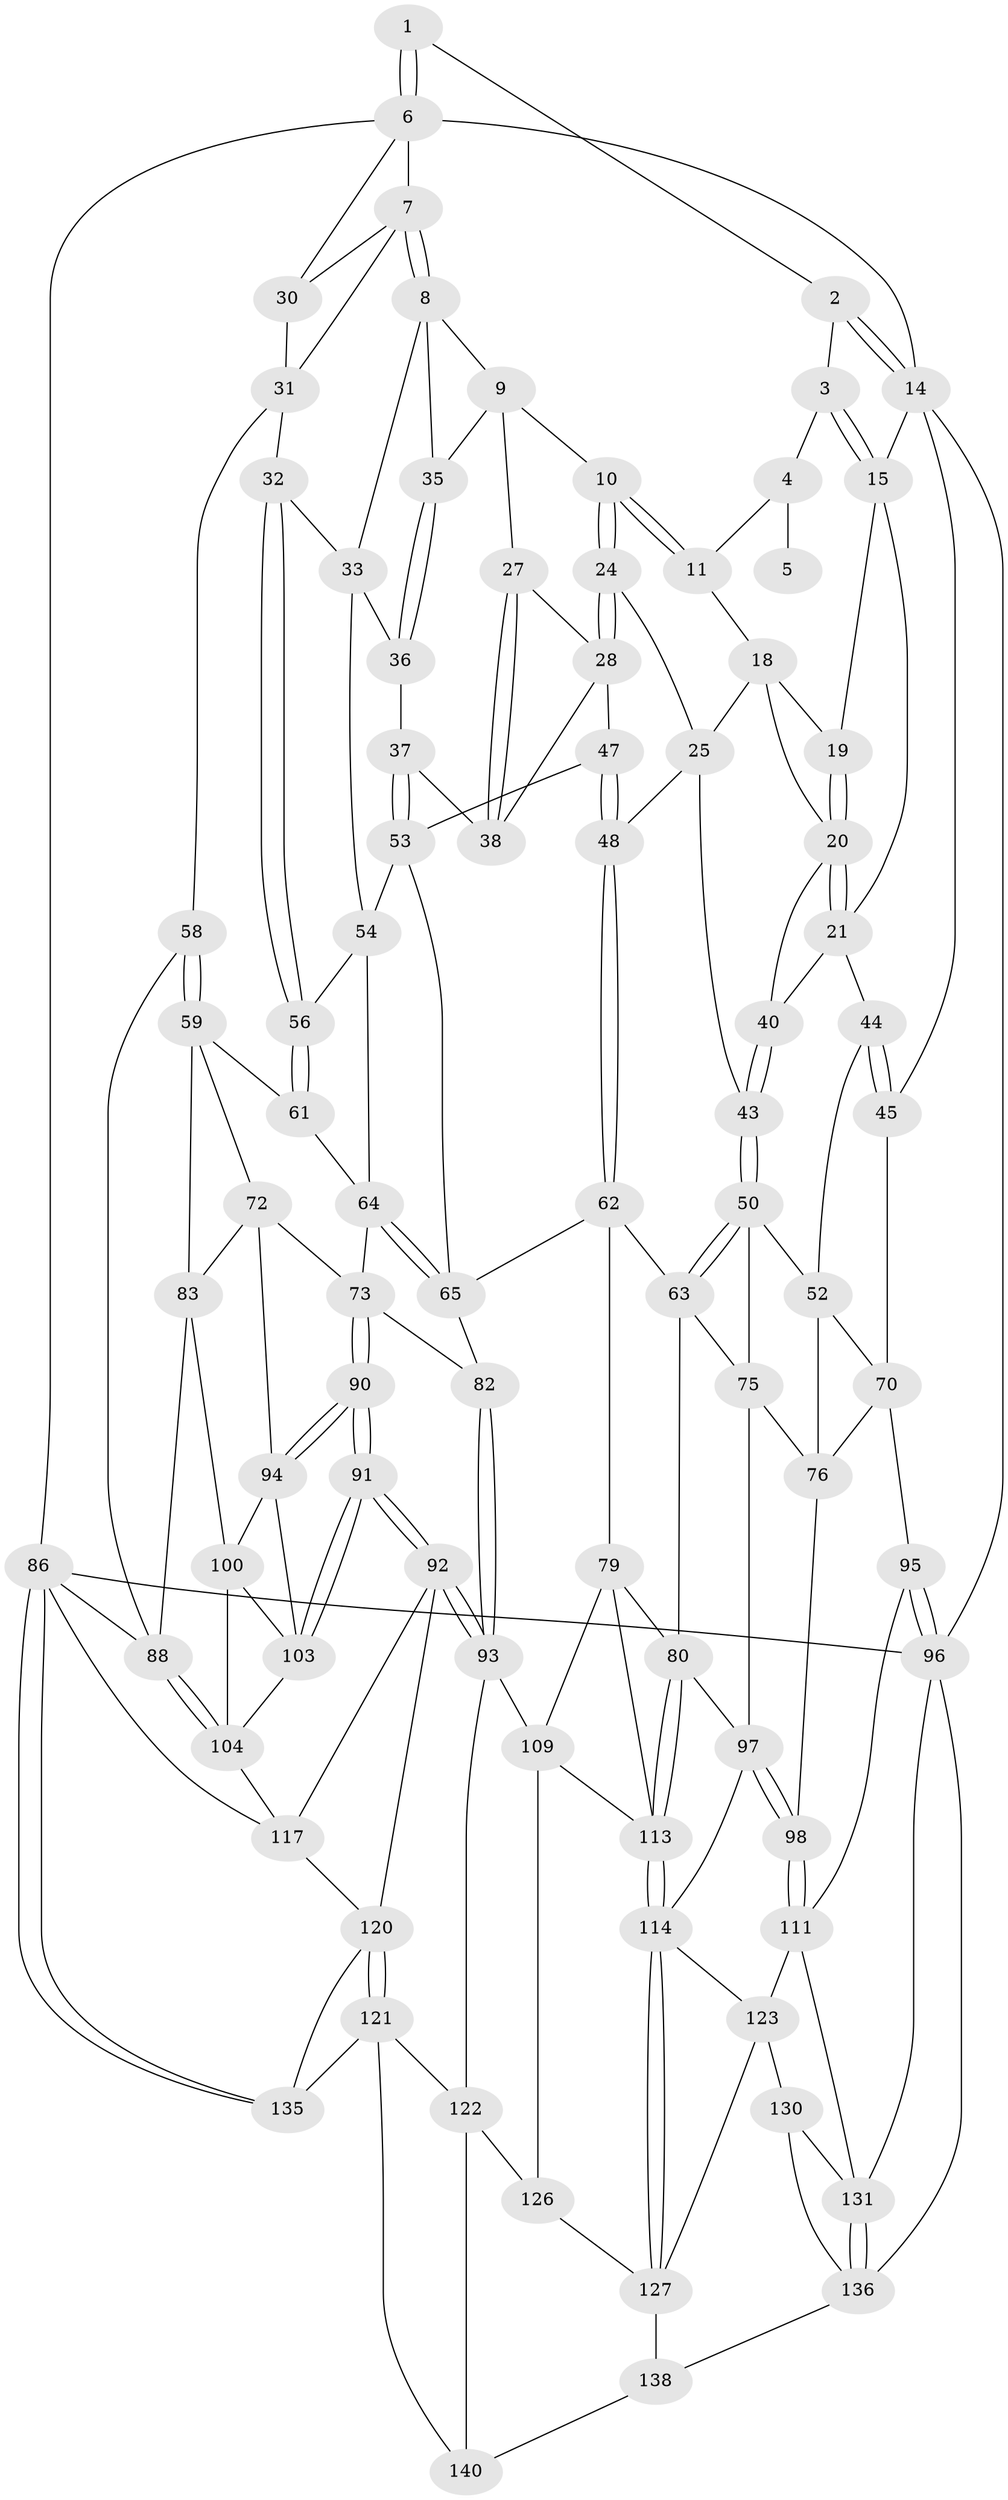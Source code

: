 // Generated by graph-tools (version 1.1) at 2025/24/03/03/25 07:24:35]
// undirected, 87 vertices, 196 edges
graph export_dot {
graph [start="1"]
  node [color=gray90,style=filled];
  1 [pos="+0.587549506365968+0"];
  2 [pos="+0.11223759432088505+0"];
  3 [pos="+0.19870307248960492+0"];
  4 [pos="+0.3406448208863029+0.032517192685295765",super="+12"];
  5 [pos="+0.49238492886026747+0"];
  6 [pos="+0.7588090634290398+0",super="+13"];
  7 [pos="+0.7622659977167894+0",super="+29"];
  8 [pos="+0.7518828819839664+0.004195705576182586",super="+34"];
  9 [pos="+0.5125073290953478+0.15161500704043074",super="+26"];
  10 [pos="+0.4649488863943851+0.1320033021735767"];
  11 [pos="+0.44843746932978357+0.1089199193602283"];
  14 [pos="+0+0",super="+17"];
  15 [pos="+0.19877341663509152+0",super="+16"];
  18 [pos="+0.36522348398768295+0.1414422921704222",super="+22"];
  19 [pos="+0.21567410103256507+0.021715774162163984"];
  20 [pos="+0.2278312136407445+0.11594044634032896",super="+23"];
  21 [pos="+0.14215254650357403+0.26947007558233493",super="+41"];
  24 [pos="+0.4048734906423243+0.2763894203714713"];
  25 [pos="+0.3329058491271395+0.26157067584574856",super="+42"];
  27 [pos="+0.5479211180059667+0.25741635979595817"];
  28 [pos="+0.4555856726366323+0.3165698932544054",super="+46"];
  30 [pos="+1+0.26300922415188016"];
  31 [pos="+0.968797666094451+0.28892933751106575",super="+49"];
  32 [pos="+0.8333905357796014+0.3004853183849015"];
  33 [pos="+0.8248229320124583+0.29639409189952826",super="+39"];
  35 [pos="+0.6328504864317404+0.24643248877403906"];
  36 [pos="+0.63901534971945+0.3523385591989158"];
  37 [pos="+0.5931744302169335+0.3837673585568143"];
  38 [pos="+0.5871788595437464+0.381141889947291"];
  40 [pos="+0.20745357634332684+0.3205921264817584"];
  43 [pos="+0.27981617731250275+0.4209884566665066"];
  44 [pos="+0.0938380347417826+0.4455248648150608"];
  45 [pos="+0+0.40844289329466127"];
  47 [pos="+0.4376492439863597+0.45009689941132486"];
  48 [pos="+0.4212626689154875+0.4753548174497064"];
  50 [pos="+0.2118698907388204+0.5202557740201648",super="+51"];
  52 [pos="+0.1273145375962034+0.4952462174845599",super="+69"];
  53 [pos="+0.5966470446998768+0.44971052492319724",super="+55"];
  54 [pos="+0.7104080370213818+0.43888328174439384",super="+57"];
  56 [pos="+0.864004207589475+0.4723493904899795"];
  58 [pos="+1+0.4653007968277941"];
  59 [pos="+1+0.5160825756694819",super="+60"];
  61 [pos="+0.8893637241949623+0.502259995398955"];
  62 [pos="+0.42121091102949815+0.4977698215289741",super="+68"];
  63 [pos="+0.32993467396029347+0.5454774612293333",super="+77"];
  64 [pos="+0.728960458691277+0.5533322248582208",super="+66"];
  65 [pos="+0.6539283468070797+0.5370792243729399",super="+67"];
  70 [pos="+0.025200409471885274+0.6579236559329589",super="+71"];
  72 [pos="+0.8680139914917043+0.6144262981072612",super="+84"];
  73 [pos="+0.8235085879327518+0.638531176715234",super="+74"];
  75 [pos="+0.21961468161665523+0.6310575640816725",super="+78"];
  76 [pos="+0.16206166275047093+0.6339302861705902",super="+85"];
  79 [pos="+0.48668142890868443+0.6568915019984154",super="+110"];
  80 [pos="+0.48345819967112685+0.6591754672625253",super="+81"];
  82 [pos="+0.7029046978954804+0.7040107257926943"];
  83 [pos="+0.9312757858720735+0.6525233307619607",super="+99"];
  86 [pos="+1+1",super="+87"];
  88 [pos="+1+0.7945035659589702",super="+89"];
  90 [pos="+0.8329672208852084+0.6886229456896947"];
  91 [pos="+0.815767599573127+0.754613963210319"];
  92 [pos="+0.8023847418147292+0.7648603201250997",super="+119"];
  93 [pos="+0.7206190778152097+0.7860353539295138",super="+108"];
  94 [pos="+0.9132066721818373+0.6602752008248944",super="+102"];
  95 [pos="+0+0.7447764485007369"];
  96 [pos="+0+1",super="+134"];
  97 [pos="+0.24242994798782308+0.7698434255047045",super="+107"];
  98 [pos="+0.20019482249969542+0.7899948758722558"];
  100 [pos="+0.9564782013981078+0.6880379312601665",super="+101"];
  103 [pos="+0.8308789601874527+0.7538931696020065",super="+106"];
  104 [pos="+0.9631432723148862+0.6952041729061498",super="+105"];
  109 [pos="+0.6101658681652962+0.808363653095308",super="+125"];
  111 [pos="+0.16995434902638792+0.8288696533321471",super="+112"];
  113 [pos="+0.3996215917573391+0.8172779106326805",super="+116"];
  114 [pos="+0.3607248114952753+0.8358328074960388",super="+115"];
  117 [pos="+1+0.8507835146904414",super="+118"];
  120 [pos="+0.8130468501254846+0.9219646874783028",super="+133"];
  121 [pos="+0.7748394873362895+0.9337314046829751",super="+137"];
  122 [pos="+0.7064788422148298+0.8346644331775018",super="+129"];
  123 [pos="+0.27211267451383697+0.9467687794804504",super="+124"];
  126 [pos="+0.525151613351395+0.9113008096614863"];
  127 [pos="+0.4035645830840906+0.9750431239037749",super="+128"];
  130 [pos="+0.17638134226969393+0.9844660273914129"];
  131 [pos="+0.10507171705165783+0.9559768624265179",super="+132"];
  135 [pos="+0.9214703048398004+1"];
  136 [pos="+0+1",super="+139"];
  138 [pos="+0.370511548786806+1"];
  140 [pos="+0.6217292683971413+1"];
  1 -- 2;
  1 -- 6;
  1 -- 6;
  2 -- 3;
  2 -- 14;
  2 -- 14;
  3 -- 4;
  3 -- 15;
  3 -- 15;
  4 -- 5 [weight=2];
  4 -- 11;
  6 -- 7;
  6 -- 86;
  6 -- 30;
  6 -- 14;
  7 -- 8;
  7 -- 8;
  7 -- 31;
  7 -- 30;
  8 -- 9;
  8 -- 33;
  8 -- 35;
  9 -- 10;
  9 -- 27;
  9 -- 35;
  10 -- 11;
  10 -- 11;
  10 -- 24;
  10 -- 24;
  11 -- 18;
  14 -- 96;
  14 -- 45;
  14 -- 15;
  15 -- 19;
  15 -- 21;
  18 -- 19;
  18 -- 25;
  18 -- 20;
  19 -- 20;
  19 -- 20;
  20 -- 21;
  20 -- 21;
  20 -- 40;
  21 -- 40;
  21 -- 44;
  24 -- 25;
  24 -- 28;
  24 -- 28;
  25 -- 48;
  25 -- 43;
  27 -- 28;
  27 -- 38;
  27 -- 38;
  28 -- 38;
  28 -- 47;
  30 -- 31;
  31 -- 32;
  31 -- 58;
  32 -- 33;
  32 -- 56;
  32 -- 56;
  33 -- 36;
  33 -- 54;
  35 -- 36;
  35 -- 36;
  36 -- 37;
  37 -- 38;
  37 -- 53;
  37 -- 53;
  40 -- 43;
  40 -- 43;
  43 -- 50;
  43 -- 50;
  44 -- 45;
  44 -- 45;
  44 -- 52;
  45 -- 70;
  47 -- 48;
  47 -- 48;
  47 -- 53;
  48 -- 62;
  48 -- 62;
  50 -- 63;
  50 -- 63;
  50 -- 75;
  50 -- 52;
  52 -- 70;
  52 -- 76;
  53 -- 65;
  53 -- 54;
  54 -- 56;
  54 -- 64;
  56 -- 61;
  56 -- 61;
  58 -- 59;
  58 -- 59;
  58 -- 88;
  59 -- 83;
  59 -- 72;
  59 -- 61;
  61 -- 64;
  62 -- 63;
  62 -- 79;
  62 -- 65;
  63 -- 75;
  63 -- 80;
  64 -- 65;
  64 -- 65;
  64 -- 73;
  65 -- 82;
  70 -- 76;
  70 -- 95;
  72 -- 73;
  72 -- 83;
  72 -- 94;
  73 -- 90;
  73 -- 90;
  73 -- 82;
  75 -- 76;
  75 -- 97;
  76 -- 98;
  79 -- 80;
  79 -- 113;
  79 -- 109;
  80 -- 113;
  80 -- 113;
  80 -- 97;
  82 -- 93;
  82 -- 93;
  83 -- 88;
  83 -- 100;
  86 -- 135;
  86 -- 135;
  86 -- 96;
  86 -- 88;
  86 -- 117;
  88 -- 104;
  88 -- 104;
  90 -- 91;
  90 -- 91;
  90 -- 94;
  90 -- 94;
  91 -- 92;
  91 -- 92;
  91 -- 103;
  91 -- 103;
  92 -- 93;
  92 -- 93;
  92 -- 120;
  92 -- 117;
  93 -- 122;
  93 -- 109;
  94 -- 100;
  94 -- 103;
  95 -- 96;
  95 -- 96;
  95 -- 111;
  96 -- 131;
  96 -- 136;
  97 -- 98;
  97 -- 98;
  97 -- 114;
  98 -- 111;
  98 -- 111;
  100 -- 104;
  100 -- 103;
  103 -- 104;
  104 -- 117;
  109 -- 126;
  109 -- 113;
  111 -- 123;
  111 -- 131;
  113 -- 114;
  113 -- 114;
  114 -- 127;
  114 -- 127;
  114 -- 123;
  117 -- 120;
  120 -- 121;
  120 -- 121;
  120 -- 135;
  121 -- 122;
  121 -- 140;
  121 -- 135;
  122 -- 140;
  122 -- 126;
  123 -- 130;
  123 -- 127;
  126 -- 127;
  127 -- 138;
  130 -- 131;
  130 -- 136;
  131 -- 136;
  131 -- 136;
  136 -- 138;
  138 -- 140;
}
